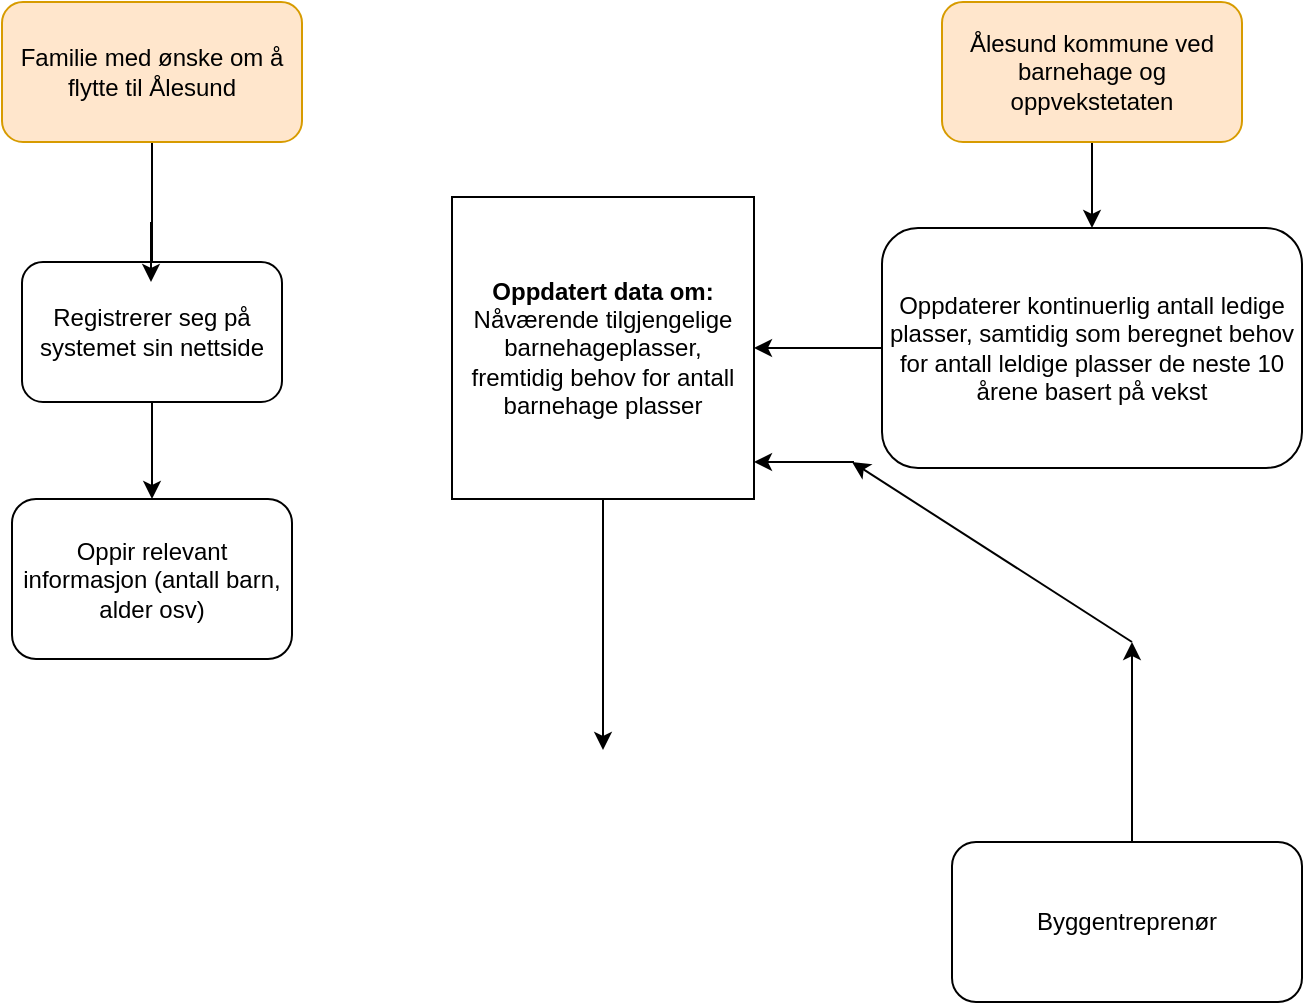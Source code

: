 <mxfile version="22.0.2" type="github">
  <diagram id="C5RBs43oDa-KdzZeNtuy" name="Page-1">
    <mxGraphModel dx="2074" dy="1118" grid="1" gridSize="10" guides="1" tooltips="1" connect="1" arrows="1" fold="1" page="1" pageScale="1" pageWidth="827" pageHeight="1169" math="0" shadow="0">
      <root>
        <mxCell id="WIyWlLk6GJQsqaUBKTNV-0" />
        <mxCell id="WIyWlLk6GJQsqaUBKTNV-1" parent="WIyWlLk6GJQsqaUBKTNV-0" />
        <mxCell id="G2nF_cRTzTYgWaF174XV-6" value="" style="edgeStyle=orthogonalEdgeStyle;rounded=0;orthogonalLoop=1;jettySize=auto;html=1;" edge="1" parent="WIyWlLk6GJQsqaUBKTNV-1" source="WIyWlLk6GJQsqaUBKTNV-3" target="G2nF_cRTzTYgWaF174XV-5">
          <mxGeometry relative="1" as="geometry">
            <Array as="points">
              <mxPoint x="170" y="260" />
              <mxPoint x="170" y="260" />
            </Array>
          </mxGeometry>
        </mxCell>
        <mxCell id="WIyWlLk6GJQsqaUBKTNV-3" value="Familie med ønske om å flytte til Ålesund" style="rounded=1;whiteSpace=wrap;html=1;fontSize=12;glass=0;strokeWidth=1;shadow=0;fillColor=#ffe6cc;strokeColor=#d79b00;" parent="WIyWlLk6GJQsqaUBKTNV-1" vertex="1">
          <mxGeometry x="95" y="40" width="150" height="70" as="geometry" />
        </mxCell>
        <mxCell id="G2nF_cRTzTYgWaF174XV-19" style="edgeStyle=orthogonalEdgeStyle;rounded=0;orthogonalLoop=1;jettySize=auto;html=1;entryX=0.5;entryY=0;entryDx=0;entryDy=0;" edge="1" parent="WIyWlLk6GJQsqaUBKTNV-1" source="G2nF_cRTzTYgWaF174XV-1" target="G2nF_cRTzTYgWaF174XV-20">
          <mxGeometry relative="1" as="geometry">
            <mxPoint x="640" y="140" as="targetPoint" />
            <Array as="points" />
          </mxGeometry>
        </mxCell>
        <mxCell id="G2nF_cRTzTYgWaF174XV-1" value="Ålesund kommune ved barnehage og oppvekstetaten" style="rounded=1;whiteSpace=wrap;html=1;fillColor=#ffe6cc;strokeColor=#d79b00;" vertex="1" parent="WIyWlLk6GJQsqaUBKTNV-1">
          <mxGeometry x="565" y="40" width="150" height="70" as="geometry" />
        </mxCell>
        <mxCell id="G2nF_cRTzTYgWaF174XV-5" value="Oppir relevant informasjon (antall barn, alder osv)" style="whiteSpace=wrap;html=1;rounded=1;glass=0;strokeWidth=1;shadow=0;" vertex="1" parent="WIyWlLk6GJQsqaUBKTNV-1">
          <mxGeometry x="100" y="288.5" width="140" height="80" as="geometry" />
        </mxCell>
        <mxCell id="G2nF_cRTzTYgWaF174XV-7" value="Registrerer seg på systemet sin nettside" style="rounded=1;whiteSpace=wrap;html=1;" vertex="1" parent="WIyWlLk6GJQsqaUBKTNV-1">
          <mxGeometry x="105" y="170" width="130" height="70" as="geometry" />
        </mxCell>
        <mxCell id="G2nF_cRTzTYgWaF174XV-12" value="" style="edgeStyle=orthogonalEdgeStyle;rounded=0;orthogonalLoop=1;jettySize=auto;html=1;" edge="1" parent="WIyWlLk6GJQsqaUBKTNV-1">
          <mxGeometry relative="1" as="geometry">
            <mxPoint x="169.5" y="150" as="sourcePoint" />
            <mxPoint x="169.5" y="180" as="targetPoint" />
          </mxGeometry>
        </mxCell>
        <mxCell id="G2nF_cRTzTYgWaF174XV-48" value="" style="edgeStyle=orthogonalEdgeStyle;rounded=0;orthogonalLoop=1;jettySize=auto;html=1;" edge="1" parent="WIyWlLk6GJQsqaUBKTNV-1" source="G2nF_cRTzTYgWaF174XV-18">
          <mxGeometry relative="1" as="geometry">
            <mxPoint x="395.5" y="414" as="targetPoint" />
          </mxGeometry>
        </mxCell>
        <mxCell id="G2nF_cRTzTYgWaF174XV-18" value="&lt;b&gt;Oppdatert data om:&lt;/b&gt;&lt;br&gt;Nåværende tilgjengelige&lt;br&gt;barnehageplasser,&lt;br&gt;fremtidig behov for antall barnehage plasser&lt;br&gt;" style="whiteSpace=wrap;html=1;aspect=fixed;" vertex="1" parent="WIyWlLk6GJQsqaUBKTNV-1">
          <mxGeometry x="320" y="137.5" width="151" height="151" as="geometry" />
        </mxCell>
        <mxCell id="G2nF_cRTzTYgWaF174XV-29" value="" style="edgeStyle=orthogonalEdgeStyle;rounded=0;orthogonalLoop=1;jettySize=auto;html=1;" edge="1" parent="WIyWlLk6GJQsqaUBKTNV-1" source="G2nF_cRTzTYgWaF174XV-20" target="G2nF_cRTzTYgWaF174XV-18">
          <mxGeometry relative="1" as="geometry" />
        </mxCell>
        <mxCell id="G2nF_cRTzTYgWaF174XV-20" value="Oppdaterer kontinuerlig antall ledige plasser, samtidig som beregnet behov for antall leldige plasser de neste 10 årene basert på vekst" style="rounded=1;whiteSpace=wrap;html=1;" vertex="1" parent="WIyWlLk6GJQsqaUBKTNV-1">
          <mxGeometry x="535" y="153" width="210" height="120" as="geometry" />
        </mxCell>
        <mxCell id="G2nF_cRTzTYgWaF174XV-32" value="Byggentreprenør" style="rounded=1;whiteSpace=wrap;html=1;" vertex="1" parent="WIyWlLk6GJQsqaUBKTNV-1">
          <mxGeometry x="570" y="460" width="175" height="80" as="geometry" />
        </mxCell>
        <mxCell id="G2nF_cRTzTYgWaF174XV-44" value="" style="endArrow=classic;html=1;rounded=0;" edge="1" parent="WIyWlLk6GJQsqaUBKTNV-1">
          <mxGeometry width="50" height="50" relative="1" as="geometry">
            <mxPoint x="660" y="460" as="sourcePoint" />
            <mxPoint x="660" y="360" as="targetPoint" />
          </mxGeometry>
        </mxCell>
        <mxCell id="G2nF_cRTzTYgWaF174XV-45" value="" style="endArrow=classic;html=1;rounded=0;" edge="1" parent="WIyWlLk6GJQsqaUBKTNV-1">
          <mxGeometry width="50" height="50" relative="1" as="geometry">
            <mxPoint x="660" y="360" as="sourcePoint" />
            <mxPoint x="520" y="270" as="targetPoint" />
          </mxGeometry>
        </mxCell>
        <mxCell id="G2nF_cRTzTYgWaF174XV-46" value="" style="endArrow=classic;html=1;rounded=0;" edge="1" parent="WIyWlLk6GJQsqaUBKTNV-1">
          <mxGeometry width="50" height="50" relative="1" as="geometry">
            <mxPoint x="521" y="270" as="sourcePoint" />
            <mxPoint x="471" y="270" as="targetPoint" />
          </mxGeometry>
        </mxCell>
      </root>
    </mxGraphModel>
  </diagram>
</mxfile>
